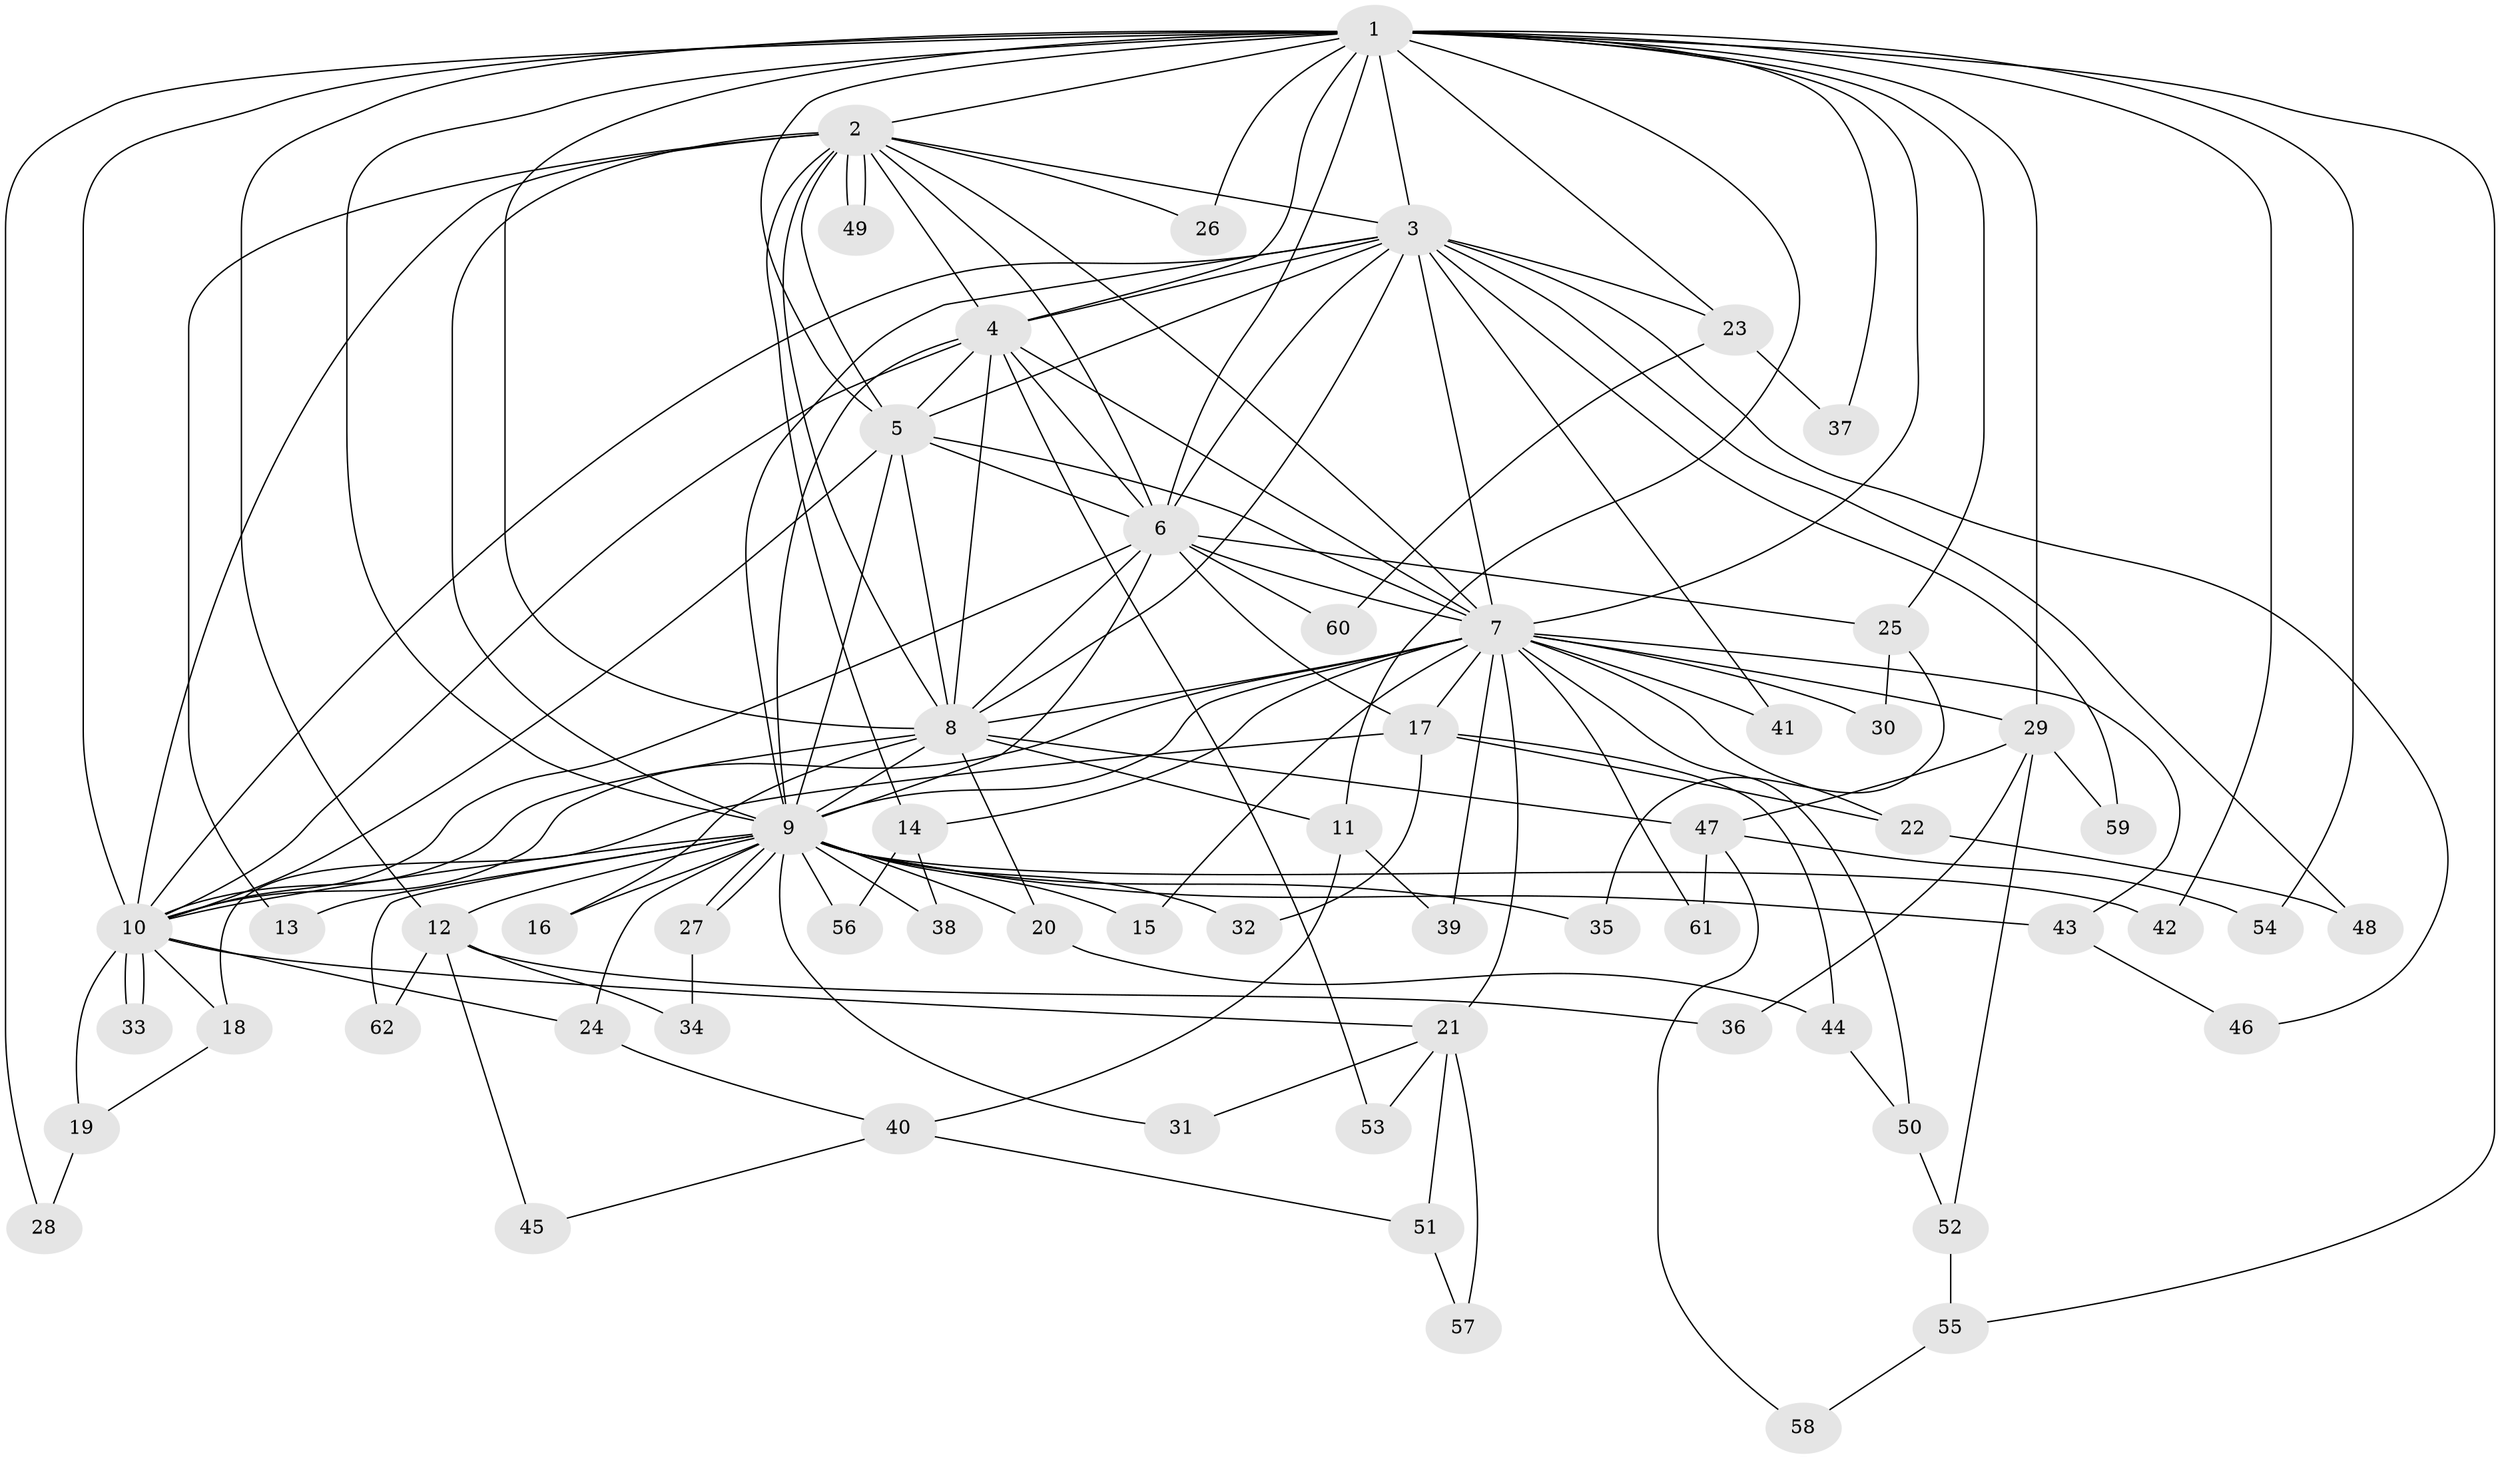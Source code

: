 // coarse degree distribution, {25: 0.03225806451612903, 14: 0.03225806451612903, 6: 0.03225806451612903, 5: 0.0967741935483871, 10: 0.03225806451612903, 16: 0.03225806451612903, 3: 0.25806451612903225, 4: 0.06451612903225806, 2: 0.2903225806451613, 1: 0.12903225806451613}
// Generated by graph-tools (version 1.1) at 2025/17/03/04/25 18:17:42]
// undirected, 62 vertices, 149 edges
graph export_dot {
graph [start="1"]
  node [color=gray90,style=filled];
  1;
  2;
  3;
  4;
  5;
  6;
  7;
  8;
  9;
  10;
  11;
  12;
  13;
  14;
  15;
  16;
  17;
  18;
  19;
  20;
  21;
  22;
  23;
  24;
  25;
  26;
  27;
  28;
  29;
  30;
  31;
  32;
  33;
  34;
  35;
  36;
  37;
  38;
  39;
  40;
  41;
  42;
  43;
  44;
  45;
  46;
  47;
  48;
  49;
  50;
  51;
  52;
  53;
  54;
  55;
  56;
  57;
  58;
  59;
  60;
  61;
  62;
  1 -- 2;
  1 -- 3;
  1 -- 4;
  1 -- 5;
  1 -- 6;
  1 -- 7;
  1 -- 8;
  1 -- 9;
  1 -- 10;
  1 -- 11;
  1 -- 12;
  1 -- 23;
  1 -- 25;
  1 -- 26;
  1 -- 28;
  1 -- 29;
  1 -- 37;
  1 -- 42;
  1 -- 54;
  1 -- 55;
  2 -- 3;
  2 -- 4;
  2 -- 5;
  2 -- 6;
  2 -- 7;
  2 -- 8;
  2 -- 9;
  2 -- 10;
  2 -- 13;
  2 -- 14;
  2 -- 26;
  2 -- 49;
  2 -- 49;
  3 -- 4;
  3 -- 5;
  3 -- 6;
  3 -- 7;
  3 -- 8;
  3 -- 9;
  3 -- 10;
  3 -- 23;
  3 -- 41;
  3 -- 46;
  3 -- 48;
  3 -- 59;
  4 -- 5;
  4 -- 6;
  4 -- 7;
  4 -- 8;
  4 -- 9;
  4 -- 10;
  4 -- 53;
  5 -- 6;
  5 -- 7;
  5 -- 8;
  5 -- 9;
  5 -- 10;
  6 -- 7;
  6 -- 8;
  6 -- 9;
  6 -- 10;
  6 -- 17;
  6 -- 25;
  6 -- 60;
  7 -- 8;
  7 -- 9;
  7 -- 10;
  7 -- 14;
  7 -- 15;
  7 -- 17;
  7 -- 21;
  7 -- 22;
  7 -- 29;
  7 -- 30;
  7 -- 39;
  7 -- 41;
  7 -- 43;
  7 -- 50;
  7 -- 61;
  8 -- 9;
  8 -- 10;
  8 -- 11;
  8 -- 16;
  8 -- 20;
  8 -- 47;
  9 -- 10;
  9 -- 12;
  9 -- 13;
  9 -- 15;
  9 -- 16;
  9 -- 20;
  9 -- 24;
  9 -- 27;
  9 -- 27;
  9 -- 31;
  9 -- 32;
  9 -- 35;
  9 -- 38;
  9 -- 42;
  9 -- 43;
  9 -- 56;
  9 -- 62;
  10 -- 18;
  10 -- 19;
  10 -- 21;
  10 -- 24;
  10 -- 33;
  10 -- 33;
  11 -- 39;
  11 -- 40;
  12 -- 34;
  12 -- 36;
  12 -- 45;
  12 -- 62;
  14 -- 38;
  14 -- 56;
  17 -- 18;
  17 -- 22;
  17 -- 32;
  17 -- 44;
  18 -- 19;
  19 -- 28;
  20 -- 44;
  21 -- 31;
  21 -- 51;
  21 -- 53;
  21 -- 57;
  22 -- 48;
  23 -- 37;
  23 -- 60;
  24 -- 40;
  25 -- 30;
  25 -- 35;
  27 -- 34;
  29 -- 36;
  29 -- 47;
  29 -- 52;
  29 -- 59;
  40 -- 45;
  40 -- 51;
  43 -- 46;
  44 -- 50;
  47 -- 54;
  47 -- 58;
  47 -- 61;
  50 -- 52;
  51 -- 57;
  52 -- 55;
  55 -- 58;
}
